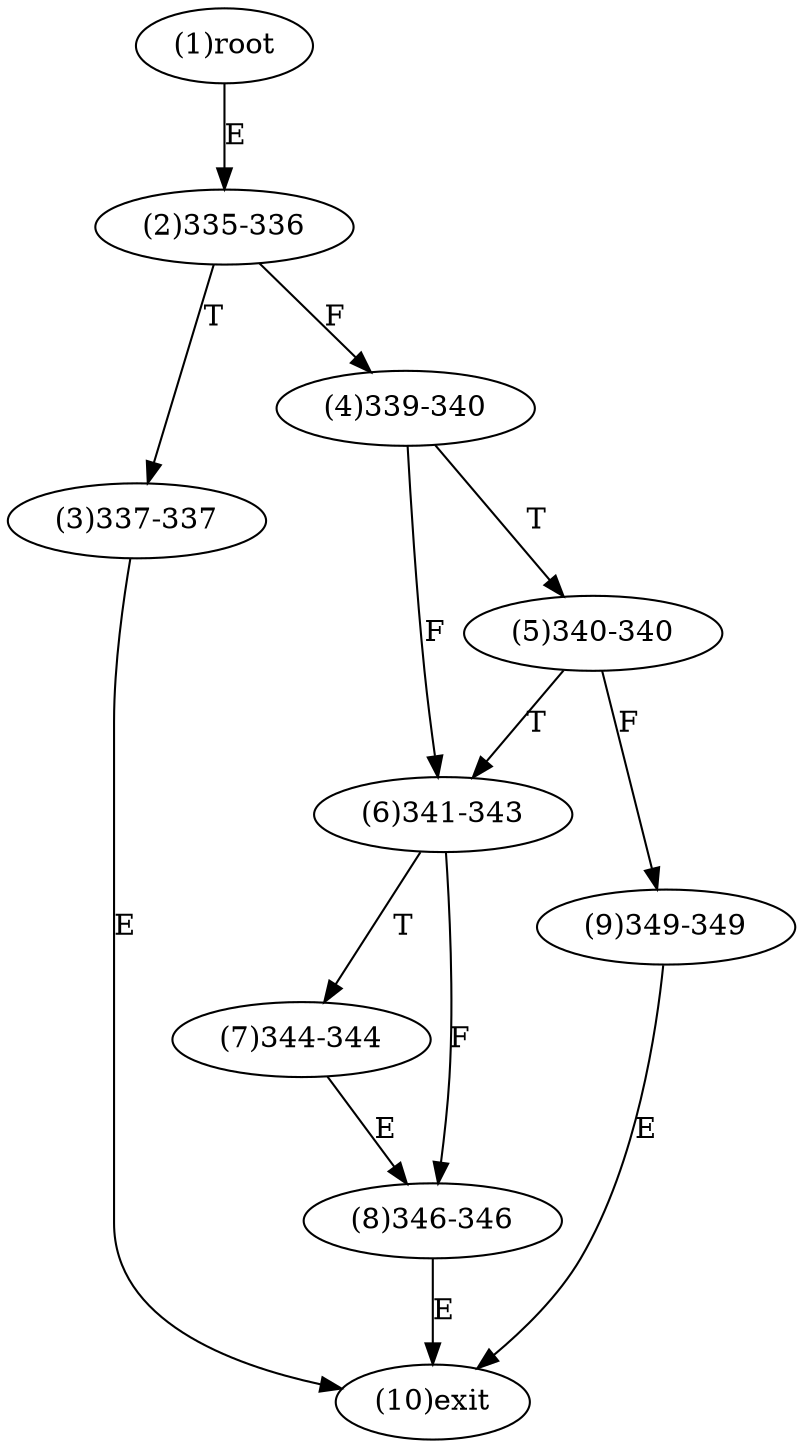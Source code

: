 digraph "" { 
1[ label="(1)root"];
2[ label="(2)335-336"];
3[ label="(3)337-337"];
4[ label="(4)339-340"];
5[ label="(5)340-340"];
6[ label="(6)341-343"];
7[ label="(7)344-344"];
8[ label="(8)346-346"];
9[ label="(9)349-349"];
10[ label="(10)exit"];
1->2[ label="E"];
2->4[ label="F"];
2->3[ label="T"];
3->10[ label="E"];
4->6[ label="F"];
4->5[ label="T"];
5->9[ label="F"];
5->6[ label="T"];
6->8[ label="F"];
6->7[ label="T"];
7->8[ label="E"];
8->10[ label="E"];
9->10[ label="E"];
}